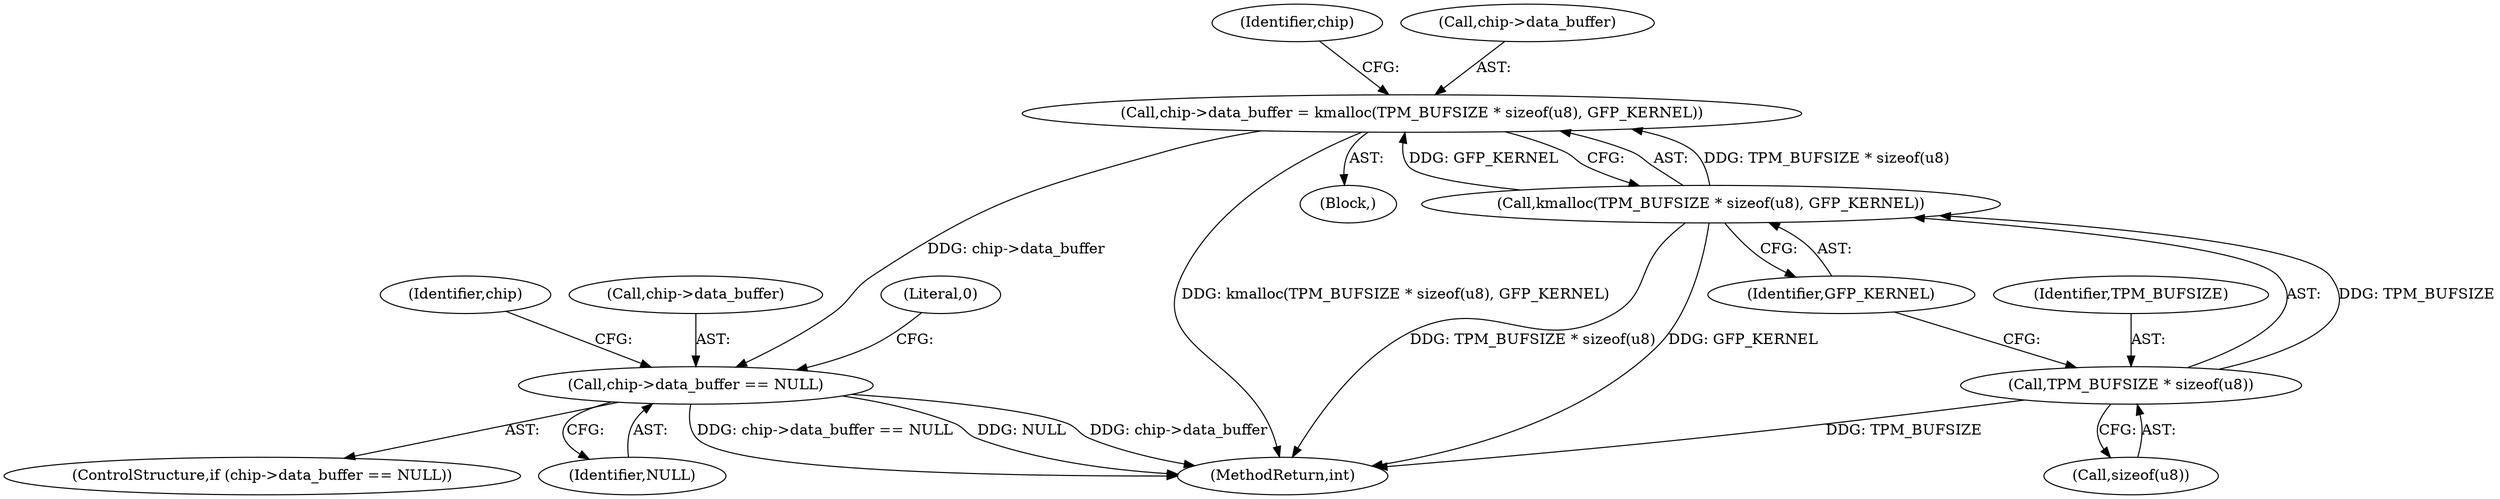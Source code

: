 digraph "1_linux_1309d7afbed112f0e8e90be9af975550caa0076b@API" {
"1000162" [label="(Call,chip->data_buffer = kmalloc(TPM_BUFSIZE * sizeof(u8), GFP_KERNEL))"];
"1000166" [label="(Call,kmalloc(TPM_BUFSIZE * sizeof(u8), GFP_KERNEL))"];
"1000167" [label="(Call,TPM_BUFSIZE * sizeof(u8))"];
"1000173" [label="(Call,chip->data_buffer == NULL)"];
"1000168" [label="(Identifier,TPM_BUFSIZE)"];
"1000175" [label="(Identifier,chip)"];
"1000103" [label="(Block,)"];
"1000166" [label="(Call,kmalloc(TPM_BUFSIZE * sizeof(u8), GFP_KERNEL))"];
"1000173" [label="(Call,chip->data_buffer == NULL)"];
"1000167" [label="(Call,TPM_BUFSIZE * sizeof(u8))"];
"1000180" [label="(Literal,0)"];
"1000171" [label="(Identifier,GFP_KERNEL)"];
"1000195" [label="(Identifier,chip)"];
"1000174" [label="(Call,chip->data_buffer)"];
"1000162" [label="(Call,chip->data_buffer = kmalloc(TPM_BUFSIZE * sizeof(u8), GFP_KERNEL))"];
"1000172" [label="(ControlStructure,if (chip->data_buffer == NULL))"];
"1000177" [label="(Identifier,NULL)"];
"1000163" [label="(Call,chip->data_buffer)"];
"1000205" [label="(MethodReturn,int)"];
"1000169" [label="(Call,sizeof(u8))"];
"1000162" -> "1000103"  [label="AST: "];
"1000162" -> "1000166"  [label="CFG: "];
"1000163" -> "1000162"  [label="AST: "];
"1000166" -> "1000162"  [label="AST: "];
"1000175" -> "1000162"  [label="CFG: "];
"1000162" -> "1000205"  [label="DDG: kmalloc(TPM_BUFSIZE * sizeof(u8), GFP_KERNEL)"];
"1000166" -> "1000162"  [label="DDG: TPM_BUFSIZE * sizeof(u8)"];
"1000166" -> "1000162"  [label="DDG: GFP_KERNEL"];
"1000162" -> "1000173"  [label="DDG: chip->data_buffer"];
"1000166" -> "1000171"  [label="CFG: "];
"1000167" -> "1000166"  [label="AST: "];
"1000171" -> "1000166"  [label="AST: "];
"1000166" -> "1000205"  [label="DDG: TPM_BUFSIZE * sizeof(u8)"];
"1000166" -> "1000205"  [label="DDG: GFP_KERNEL"];
"1000167" -> "1000166"  [label="DDG: TPM_BUFSIZE"];
"1000167" -> "1000169"  [label="CFG: "];
"1000168" -> "1000167"  [label="AST: "];
"1000169" -> "1000167"  [label="AST: "];
"1000171" -> "1000167"  [label="CFG: "];
"1000167" -> "1000205"  [label="DDG: TPM_BUFSIZE"];
"1000173" -> "1000172"  [label="AST: "];
"1000173" -> "1000177"  [label="CFG: "];
"1000174" -> "1000173"  [label="AST: "];
"1000177" -> "1000173"  [label="AST: "];
"1000180" -> "1000173"  [label="CFG: "];
"1000195" -> "1000173"  [label="CFG: "];
"1000173" -> "1000205"  [label="DDG: chip->data_buffer == NULL"];
"1000173" -> "1000205"  [label="DDG: NULL"];
"1000173" -> "1000205"  [label="DDG: chip->data_buffer"];
}
